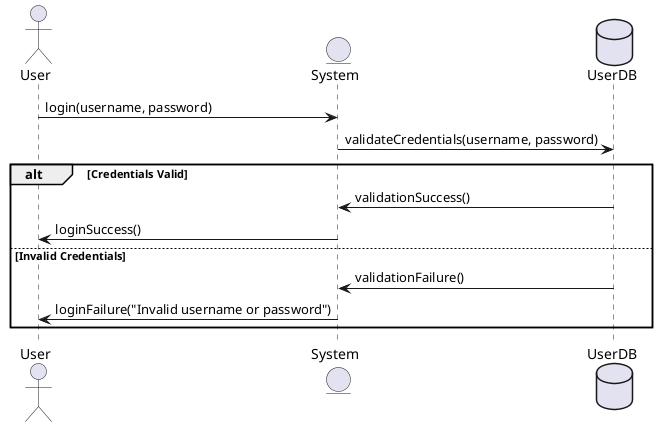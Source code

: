 @startuml
actor User
entity "System" as System
database "UserDB" as UserDB

User -> System : login(username, password)
System -> UserDB : validateCredentials(username, password)
alt Credentials Valid
    UserDB -> System : validationSuccess()
    System -> User : loginSuccess()
else Invalid Credentials
    UserDB -> System : validationFailure()
    System -> User : loginFailure("Invalid username or password")
end
@enduml
